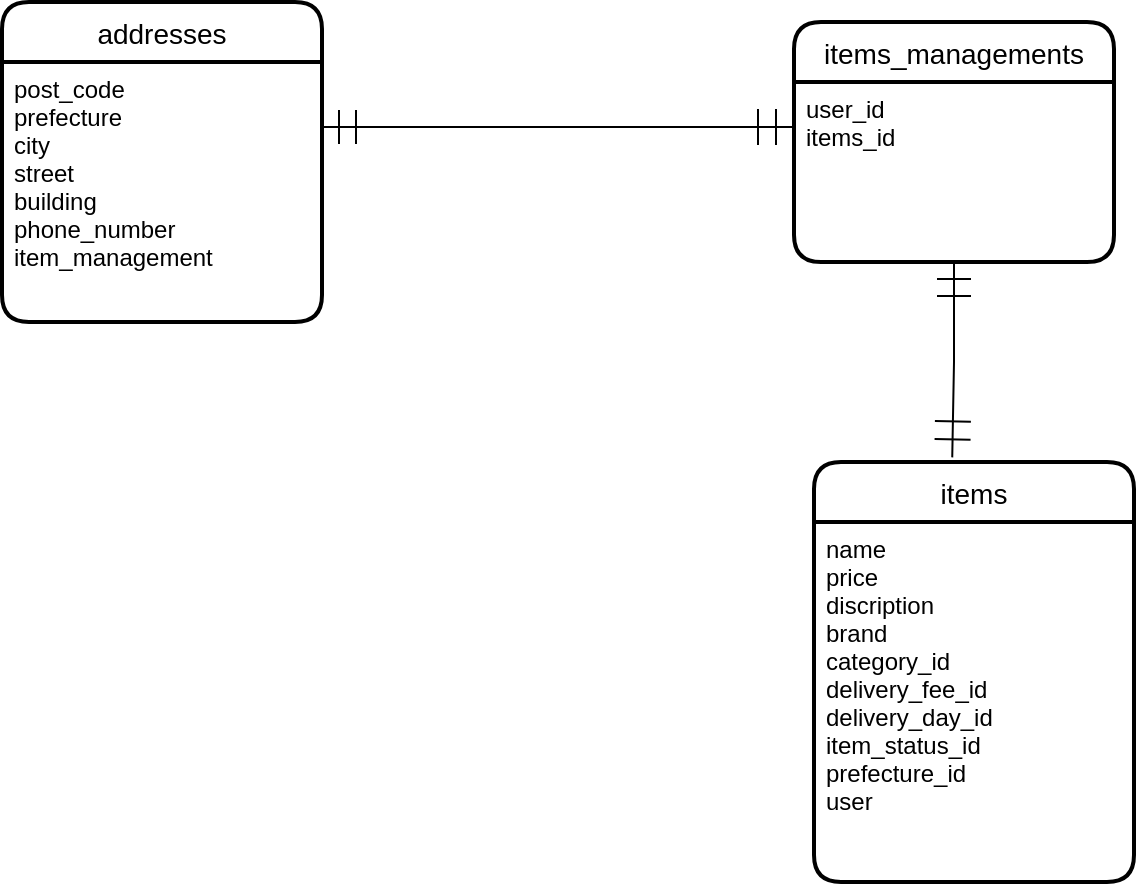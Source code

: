 <mxfile>
    <diagram id="5RG_lh-zpAKhgMVTzkRd" name="ページ1">
        <mxGraphModel dx="900" dy="573" grid="1" gridSize="10" guides="1" tooltips="1" connect="1" arrows="1" fold="1" page="1" pageScale="1" pageWidth="827" pageHeight="1169" math="0" shadow="0">
            <root>
                <mxCell id="0"/>
                <mxCell id="1" parent="0"/>
                <mxCell id="13" style="edgeStyle=orthogonalEdgeStyle;rounded=0;orthogonalLoop=1;jettySize=auto;html=1;exitX=0.75;exitY=0;exitDx=0;exitDy=0;entryX=0.75;entryY=1;entryDx=0;entryDy=0;startArrow=ERmandOne;startFill=0;startSize=15;endArrow=ERmandOne;endFill=0;endSize=16;strokeWidth=1;" edge="1" parent="1">
                    <mxGeometry relative="1" as="geometry"/>
                </mxCell>
                <mxCell id="11" style="edgeStyle=orthogonalEdgeStyle;rounded=0;orthogonalLoop=1;jettySize=auto;html=1;exitX=1;exitY=0.5;exitDx=0;exitDy=0;entryX=0;entryY=0.25;entryDx=0;entryDy=0;startArrow=ERmandOne;startFill=0;startSize=15;endArrow=ERmany;endFill=0;endSize=16;strokeWidth=1;" edge="1" parent="1">
                    <mxGeometry relative="1" as="geometry"/>
                </mxCell>
                <mxCell id="66" style="rounded=0;orthogonalLoop=1;jettySize=auto;html=1;exitX=1;exitY=0.5;exitDx=0;exitDy=0;entryX=-0.026;entryY=0.33;entryDx=0;entryDy=0;entryPerimeter=0;startArrow=ERmandOne;startFill=0;startSize=15;endArrow=ERmany;endFill=0;endSize=16;strokeWidth=1;" edge="1" parent="1" source="57" target="60">
                    <mxGeometry relative="1" as="geometry"/>
                </mxCell>
                <mxCell id="59" value="items" style="swimlane;childLayout=stackLayout;horizontal=1;startSize=30;horizontalStack=0;rounded=1;fontSize=14;fontStyle=0;strokeWidth=2;resizeParent=0;resizeLast=1;shadow=0;dashed=0;align=center;" vertex="1" parent="1">
                    <mxGeometry x="500" y="280" width="160" height="210" as="geometry"/>
                </mxCell>
                <mxCell id="60" value="name&#10;price&#10;discription&#10;brand&#10;category_id&#10;delivery_fee_id&#10;delivery_day_id&#10;item_status_id&#10;prefecture_id&#10;user" style="align=left;strokeColor=none;fillColor=none;spacingLeft=4;fontSize=12;verticalAlign=top;resizable=0;rotatable=0;part=1;" vertex="1" parent="59">
                    <mxGeometry y="30" width="160" height="180" as="geometry"/>
                </mxCell>
                <mxCell id="61" value="addresses" style="swimlane;childLayout=stackLayout;horizontal=1;startSize=30;horizontalStack=0;rounded=1;fontSize=14;fontStyle=0;strokeWidth=2;resizeParent=0;resizeLast=1;shadow=0;dashed=0;align=center;" vertex="1" parent="1">
                    <mxGeometry x="94" y="50" width="160" height="160" as="geometry"/>
                </mxCell>
                <mxCell id="62" value="post_code&#10;prefecture&#10;city&#10;street&#10;building&#10;phone_number&#10;item_management" style="align=left;strokeColor=none;fillColor=none;spacingLeft=4;fontSize=12;verticalAlign=top;resizable=0;rotatable=0;part=1;" vertex="1" parent="61">
                    <mxGeometry y="30" width="160" height="130" as="geometry"/>
                </mxCell>
                <mxCell id="63" value="items_managements" style="swimlane;childLayout=stackLayout;horizontal=1;startSize=30;horizontalStack=0;rounded=1;fontSize=14;fontStyle=0;strokeWidth=2;resizeParent=0;resizeLast=1;shadow=0;dashed=0;align=center;" vertex="1" parent="1">
                    <mxGeometry x="490" y="60" width="160" height="120" as="geometry"/>
                </mxCell>
                <mxCell id="64" value="user_id&#10;items_id" style="align=left;strokeColor=none;fillColor=none;spacingLeft=4;fontSize=12;verticalAlign=top;resizable=0;rotatable=0;part=1;" vertex="1" parent="63">
                    <mxGeometry y="30" width="160" height="90" as="geometry"/>
                </mxCell>
                <mxCell id="65" style="edgeStyle=orthogonalEdgeStyle;rounded=0;orthogonalLoop=1;jettySize=auto;html=1;exitX=1;exitY=0.25;exitDx=0;exitDy=0;entryX=0;entryY=0.25;entryDx=0;entryDy=0;startArrow=ERmandOne;startFill=0;startSize=15;endArrow=ERmandOne;endFill=0;endSize=16;strokeWidth=1;" edge="1" parent="1" source="62" target="64">
                    <mxGeometry relative="1" as="geometry"/>
                </mxCell>
                <mxCell id="67" style="edgeStyle=orthogonalEdgeStyle;rounded=0;orthogonalLoop=1;jettySize=auto;html=1;exitX=0.5;exitY=1;exitDx=0;exitDy=0;entryX=0.432;entryY=-0.011;entryDx=0;entryDy=0;entryPerimeter=0;startArrow=ERmandOne;startFill=0;startSize=15;endArrow=ERmandOne;endFill=0;endSize=16;strokeWidth=1;" edge="1" parent="1" source="64" target="59">
                    <mxGeometry relative="1" as="geometry"/>
                </mxCell>
                <mxCell id="68" style="edgeStyle=orthogonalEdgeStyle;rounded=0;orthogonalLoop=1;jettySize=auto;html=1;exitX=0;exitY=0.75;exitDx=0;exitDy=0;entryX=1;entryY=0.25;entryDx=0;entryDy=0;startArrow=ERmandOne;startFill=0;startSize=15;endArrow=ERmandOne;endFill=0;endSize=16;strokeWidth=1;" edge="1" parent="1" source="64" target="57">
                    <mxGeometry relative="1" as="geometry"/>
                </mxCell>
            </root>
        </mxGraphModel>
    </diagram>
</mxfile>